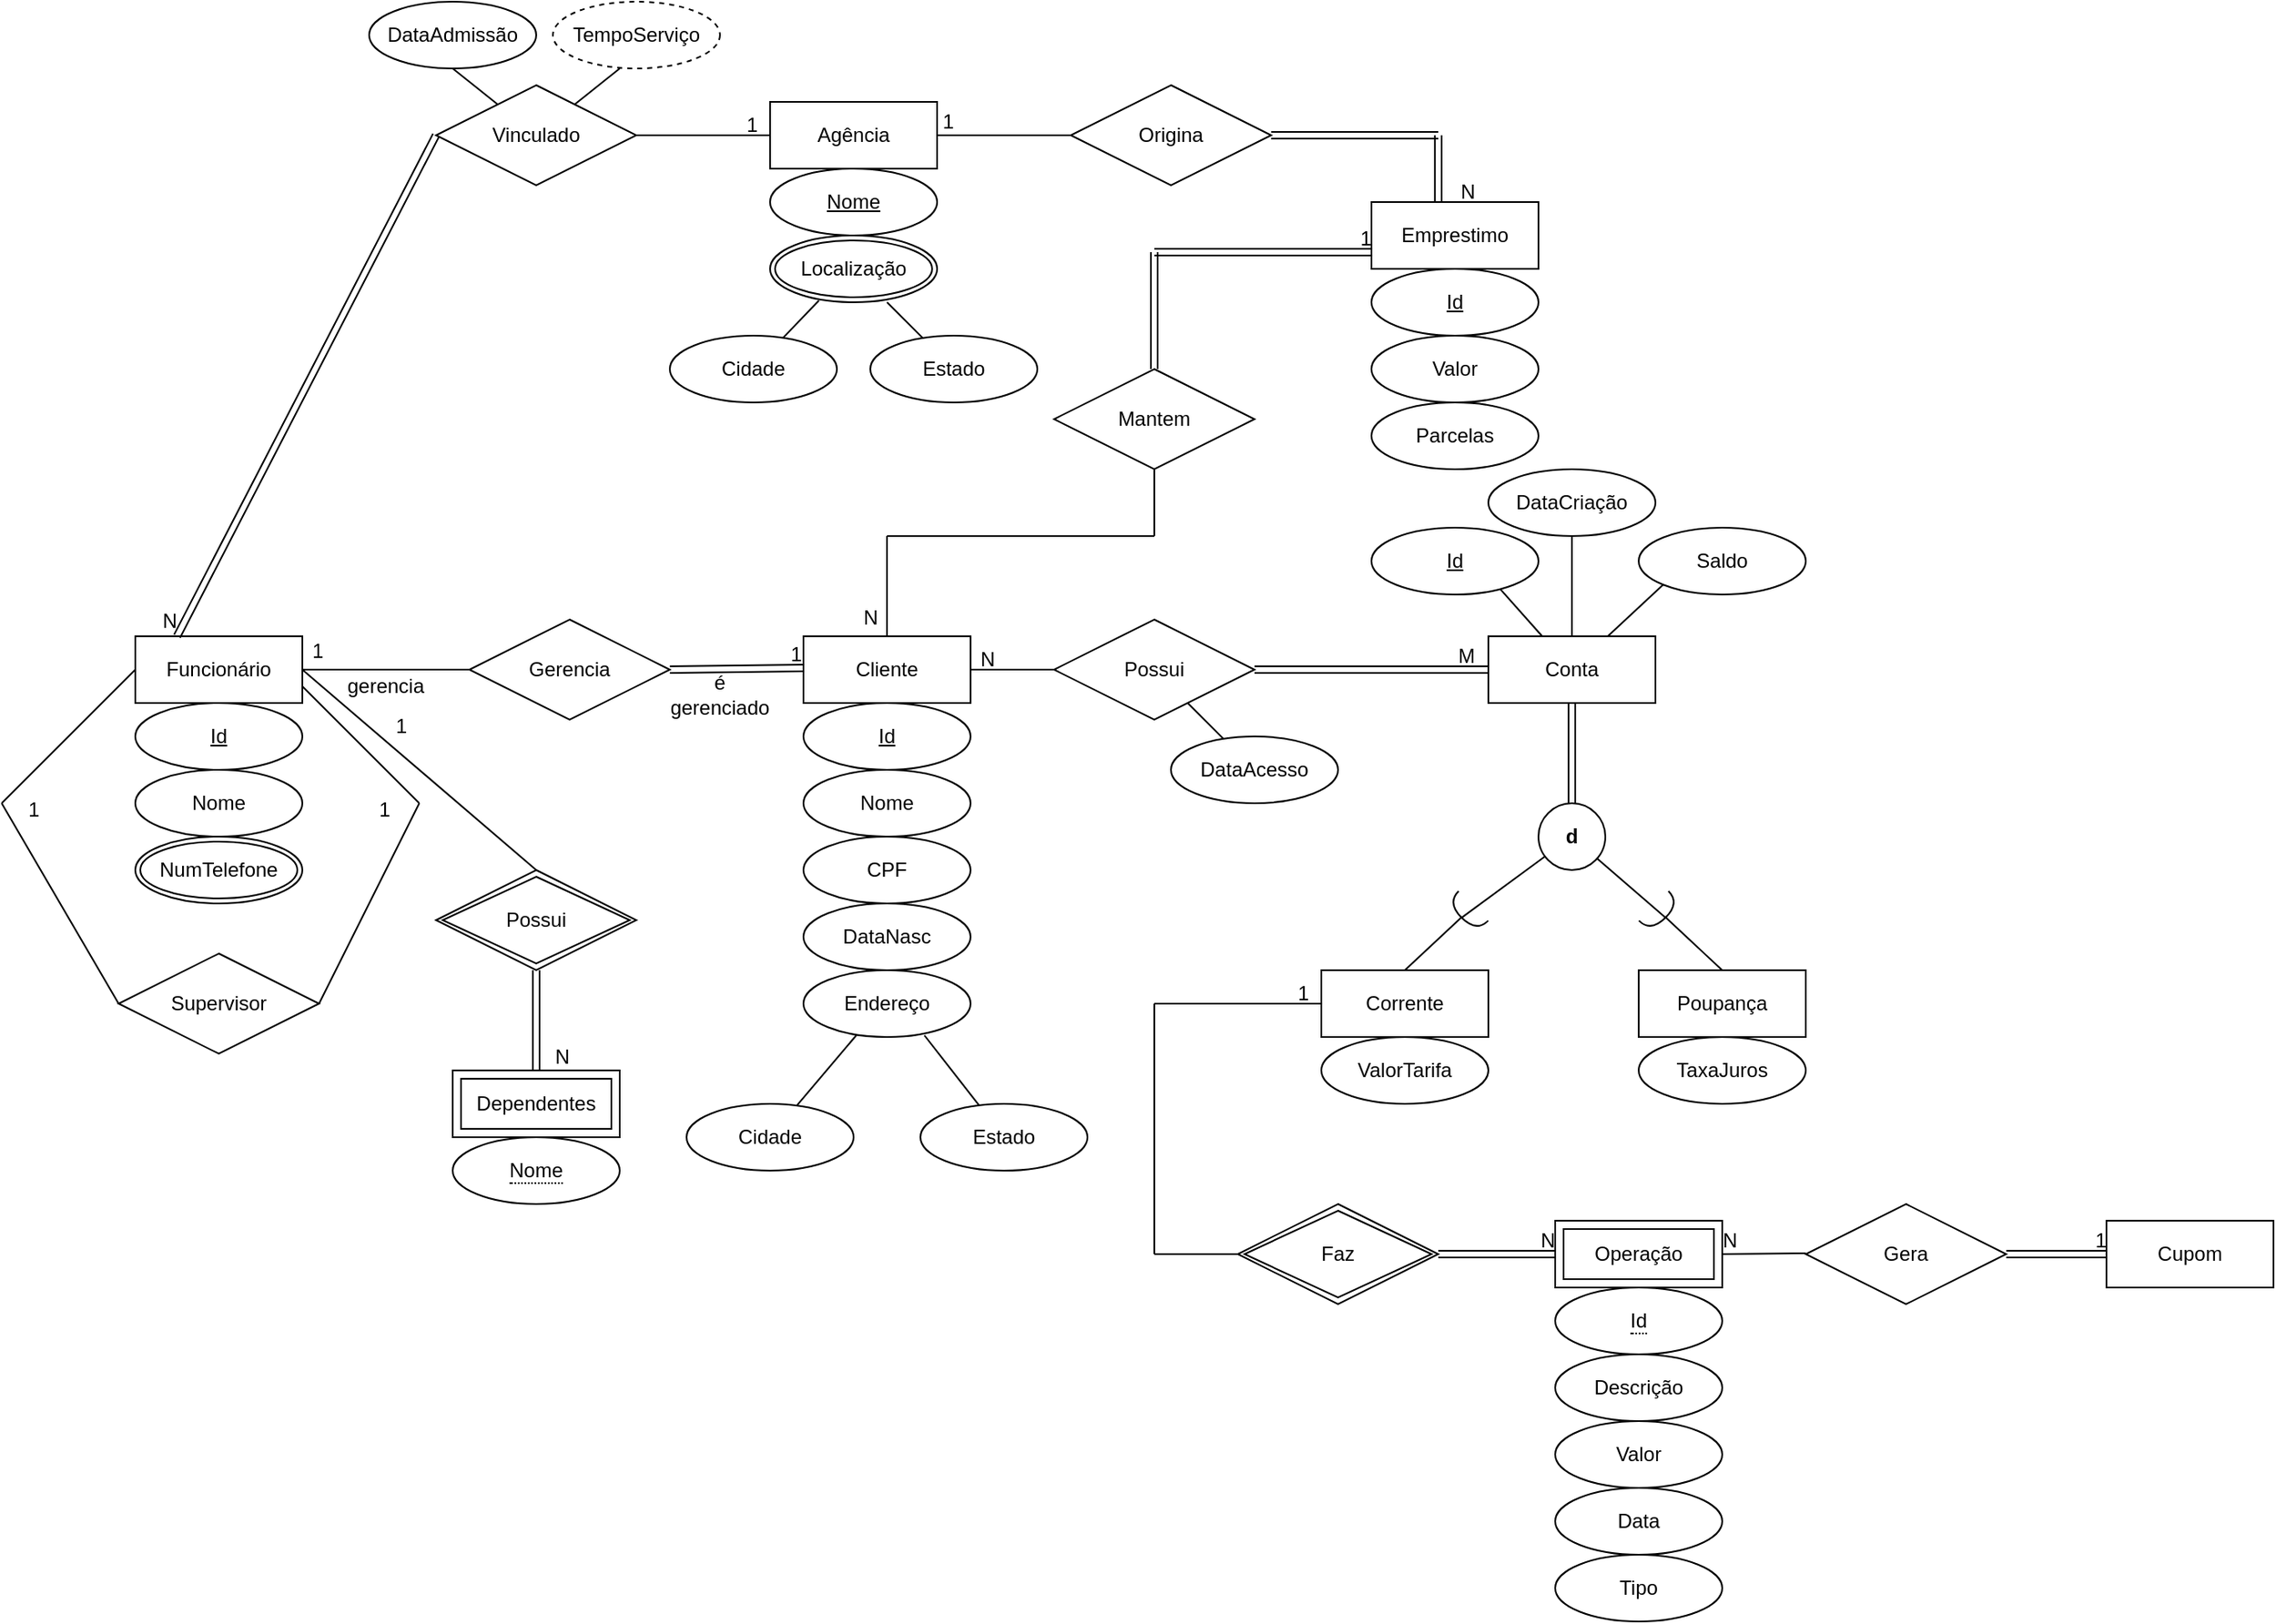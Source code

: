 <mxfile version="20.4.1" type="device"><diagram id="Qb7fJyeJ3MieY3tf6qH0" name="Página-1"><mxGraphModel dx="1038" dy="547" grid="1" gridSize="10" guides="1" tooltips="1" connect="1" arrows="1" fold="1" page="1" pageScale="1" pageWidth="3300" pageHeight="4681" math="0" shadow="0"><root><mxCell id="0"/><mxCell id="1" parent="0"/><mxCell id="pgU06H7lujox0AWDwbVm-58" style="edgeStyle=none;rounded=0;orthogonalLoop=1;jettySize=auto;html=1;entryX=0;entryY=0.5;entryDx=0;entryDy=0;endArrow=none;endFill=0;" edge="1" parent="1" source="t4UIpgPA2UrNuchmB4Mr-1" target="pgU06H7lujox0AWDwbVm-57"><mxGeometry relative="1" as="geometry"/></mxCell><mxCell id="t4UIpgPA2UrNuchmB4Mr-1" value="Agência" style="whiteSpace=wrap;html=1;align=center;" parent="1" vertex="1"><mxGeometry x="770" y="100" width="100" height="40" as="geometry"/></mxCell><mxCell id="t4UIpgPA2UrNuchmB4Mr-2" value="Nome" style="ellipse;whiteSpace=wrap;html=1;align=center;fontStyle=4;" parent="1" vertex="1"><mxGeometry x="770" y="140" width="100" height="40" as="geometry"/></mxCell><mxCell id="t4UIpgPA2UrNuchmB4Mr-5" style="edgeStyle=none;rounded=0;orthogonalLoop=1;jettySize=auto;html=1;entryX=0.292;entryY=0.975;entryDx=0;entryDy=0;entryPerimeter=0;endArrow=none;endFill=0;" parent="1" source="t4UIpgPA2UrNuchmB4Mr-4" edge="1"><mxGeometry relative="1" as="geometry"><mxPoint x="799.2" y="219" as="targetPoint"/></mxGeometry></mxCell><mxCell id="t4UIpgPA2UrNuchmB4Mr-4" value="Cidade" style="ellipse;whiteSpace=wrap;html=1;align=center;" parent="1" vertex="1"><mxGeometry x="710" y="240" width="100" height="40" as="geometry"/></mxCell><mxCell id="t4UIpgPA2UrNuchmB4Mr-7" style="edgeStyle=none;rounded=0;orthogonalLoop=1;jettySize=auto;html=1;endArrow=none;endFill=0;" parent="1" source="t4UIpgPA2UrNuchmB4Mr-6" edge="1"><mxGeometry relative="1" as="geometry"><mxPoint x="840" y="220" as="targetPoint"/></mxGeometry></mxCell><mxCell id="t4UIpgPA2UrNuchmB4Mr-6" value="Estado" style="ellipse;whiteSpace=wrap;html=1;align=center;" parent="1" vertex="1"><mxGeometry x="830" y="240" width="100" height="40" as="geometry"/></mxCell><mxCell id="t4UIpgPA2UrNuchmB4Mr-38" style="edgeStyle=none;rounded=0;orthogonalLoop=1;jettySize=auto;html=1;entryX=0;entryY=0.5;entryDx=0;entryDy=0;endArrow=none;endFill=0;" parent="1" source="t4UIpgPA2UrNuchmB4Mr-8" edge="1"><mxGeometry relative="1" as="geometry"><mxPoint x="960" y="440" as="targetPoint"/></mxGeometry></mxCell><mxCell id="pgU06H7lujox0AWDwbVm-14" style="edgeStyle=none;rounded=0;orthogonalLoop=1;jettySize=auto;html=1;endArrow=none;endFill=0;" edge="1" parent="1" source="t4UIpgPA2UrNuchmB4Mr-8"><mxGeometry relative="1" as="geometry"><mxPoint x="840" y="360" as="targetPoint"/></mxGeometry></mxCell><mxCell id="t4UIpgPA2UrNuchmB4Mr-8" value="Cliente" style="whiteSpace=wrap;html=1;align=center;" parent="1" vertex="1"><mxGeometry x="790" y="420" width="100" height="40" as="geometry"/></mxCell><mxCell id="t4UIpgPA2UrNuchmB4Mr-9" value="Id" style="ellipse;whiteSpace=wrap;html=1;align=center;fontStyle=4;" parent="1" vertex="1"><mxGeometry x="790" y="460" width="100" height="40" as="geometry"/></mxCell><mxCell id="t4UIpgPA2UrNuchmB4Mr-11" value="CPF" style="ellipse;whiteSpace=wrap;html=1;align=center;" parent="1" vertex="1"><mxGeometry x="790" y="540" width="100" height="40" as="geometry"/></mxCell><mxCell id="t4UIpgPA2UrNuchmB4Mr-12" value="DataNasc" style="ellipse;whiteSpace=wrap;html=1;align=center;" parent="1" vertex="1"><mxGeometry x="790" y="580" width="100" height="40" as="geometry"/></mxCell><mxCell id="t4UIpgPA2UrNuchmB4Mr-13" value="Endereço" style="ellipse;whiteSpace=wrap;html=1;align=center;" parent="1" vertex="1"><mxGeometry x="790" y="620" width="100" height="40" as="geometry"/></mxCell><mxCell id="t4UIpgPA2UrNuchmB4Mr-17" style="edgeStyle=none;rounded=0;orthogonalLoop=1;jettySize=auto;html=1;entryX=0.316;entryY=0.975;entryDx=0;entryDy=0;entryPerimeter=0;endArrow=none;endFill=0;" parent="1" source="t4UIpgPA2UrNuchmB4Mr-15" target="t4UIpgPA2UrNuchmB4Mr-13" edge="1"><mxGeometry relative="1" as="geometry"/></mxCell><mxCell id="t4UIpgPA2UrNuchmB4Mr-15" value="Cidade" style="ellipse;whiteSpace=wrap;html=1;align=center;" parent="1" vertex="1"><mxGeometry x="720" y="700" width="100" height="40" as="geometry"/></mxCell><mxCell id="t4UIpgPA2UrNuchmB4Mr-18" style="edgeStyle=none;rounded=0;orthogonalLoop=1;jettySize=auto;html=1;entryX=0.724;entryY=0.975;entryDx=0;entryDy=0;entryPerimeter=0;endArrow=none;endFill=0;" parent="1" source="t4UIpgPA2UrNuchmB4Mr-16" target="t4UIpgPA2UrNuchmB4Mr-13" edge="1"><mxGeometry relative="1" as="geometry"/></mxCell><mxCell id="t4UIpgPA2UrNuchmB4Mr-16" value="Estado" style="ellipse;whiteSpace=wrap;html=1;align=center;" parent="1" vertex="1"><mxGeometry x="860" y="700" width="100" height="40" as="geometry"/></mxCell><mxCell id="t4UIpgPA2UrNuchmB4Mr-48" style="edgeStyle=none;rounded=0;orthogonalLoop=1;jettySize=auto;html=1;entryX=0;entryY=0.5;entryDx=0;entryDy=0;endArrow=none;endFill=0;" parent="1" source="t4UIpgPA2UrNuchmB4Mr-19" target="t4UIpgPA2UrNuchmB4Mr-40" edge="1"><mxGeometry relative="1" as="geometry"/></mxCell><mxCell id="t4UIpgPA2UrNuchmB4Mr-51" style="edgeStyle=none;rounded=0;orthogonalLoop=1;jettySize=auto;html=1;endArrow=none;endFill=0;exitX=0;exitY=0.5;exitDx=0;exitDy=0;" parent="1" source="t4UIpgPA2UrNuchmB4Mr-19" edge="1"><mxGeometry relative="1" as="geometry"><mxPoint x="310" y="520" as="targetPoint"/><mxPoint x="400" y="460" as="sourcePoint"/></mxGeometry></mxCell><mxCell id="t4UIpgPA2UrNuchmB4Mr-53" style="edgeStyle=none;rounded=0;orthogonalLoop=1;jettySize=auto;html=1;endArrow=none;endFill=0;exitX=1;exitY=0.75;exitDx=0;exitDy=0;" parent="1" source="t4UIpgPA2UrNuchmB4Mr-19" edge="1"><mxGeometry relative="1" as="geometry"><mxPoint x="560" y="520" as="targetPoint"/><mxPoint x="490" y="440" as="sourcePoint"/></mxGeometry></mxCell><mxCell id="t4UIpgPA2UrNuchmB4Mr-19" value="Funcionário" style="whiteSpace=wrap;html=1;align=center;" parent="1" vertex="1"><mxGeometry x="390" y="420" width="100" height="40" as="geometry"/></mxCell><mxCell id="t4UIpgPA2UrNuchmB4Mr-21" value="Id" style="ellipse;whiteSpace=wrap;html=1;align=center;fontStyle=4;" parent="1" vertex="1"><mxGeometry x="390" y="460" width="100" height="40" as="geometry"/></mxCell><mxCell id="t4UIpgPA2UrNuchmB4Mr-24" value="Nome" style="ellipse;whiteSpace=wrap;html=1;align=center;strokeColor=default;" parent="1" vertex="1"><mxGeometry x="790" y="500" width="100" height="40" as="geometry"/></mxCell><mxCell id="t4UIpgPA2UrNuchmB4Mr-25" value="Nome" style="ellipse;whiteSpace=wrap;html=1;align=center;strokeColor=default;" parent="1" vertex="1"><mxGeometry x="390" y="500" width="100" height="40" as="geometry"/></mxCell><mxCell id="t4UIpgPA2UrNuchmB4Mr-52" style="edgeStyle=none;rounded=0;orthogonalLoop=1;jettySize=auto;html=1;endArrow=none;endFill=0;exitX=0;exitY=0.5;exitDx=0;exitDy=0;" parent="1" source="t4UIpgPA2UrNuchmB4Mr-28" edge="1"><mxGeometry relative="1" as="geometry"><mxPoint x="310" y="520" as="targetPoint"/></mxGeometry></mxCell><mxCell id="t4UIpgPA2UrNuchmB4Mr-54" style="edgeStyle=none;rounded=0;orthogonalLoop=1;jettySize=auto;html=1;endArrow=none;endFill=0;exitX=1;exitY=0.5;exitDx=0;exitDy=0;" parent="1" source="t4UIpgPA2UrNuchmB4Mr-28" edge="1"><mxGeometry relative="1" as="geometry"><mxPoint x="560" y="520" as="targetPoint"/></mxGeometry></mxCell><mxCell id="t4UIpgPA2UrNuchmB4Mr-28" value="Supervisor" style="shape=rhombus;perimeter=rhombusPerimeter;whiteSpace=wrap;html=1;align=center;strokeColor=default;" parent="1" vertex="1"><mxGeometry x="380" y="610" width="120" height="60" as="geometry"/></mxCell><mxCell id="pgU06H7lujox0AWDwbVm-50" style="edgeStyle=none;rounded=0;orthogonalLoop=1;jettySize=auto;html=1;endArrow=none;endFill=0;" edge="1" parent="1" source="t4UIpgPA2UrNuchmB4Mr-29"><mxGeometry relative="1" as="geometry"><mxPoint x="1000" y="640" as="targetPoint"/></mxGeometry></mxCell><mxCell id="t4UIpgPA2UrNuchmB4Mr-29" value="Corrente" style="whiteSpace=wrap;html=1;align=center;strokeColor=default;" parent="1" vertex="1"><mxGeometry x="1100" y="620" width="100" height="40" as="geometry"/></mxCell><mxCell id="t4UIpgPA2UrNuchmB4Mr-34" value="Descrição" style="ellipse;whiteSpace=wrap;html=1;align=center;strokeColor=default;" parent="1" vertex="1"><mxGeometry x="1240" y="850" width="100" height="40" as="geometry"/></mxCell><mxCell id="t4UIpgPA2UrNuchmB4Mr-35" value="Valor" style="ellipse;whiteSpace=wrap;html=1;align=center;strokeColor=default;" parent="1" vertex="1"><mxGeometry x="1240" y="890" width="100" height="40" as="geometry"/></mxCell><mxCell id="t4UIpgPA2UrNuchmB4Mr-36" value="Data" style="ellipse;whiteSpace=wrap;html=1;align=center;strokeColor=default;" parent="1" vertex="1"><mxGeometry x="1240" y="930" width="100" height="40" as="geometry"/></mxCell><mxCell id="pgU06H7lujox0AWDwbVm-35" style="edgeStyle=none;rounded=0;orthogonalLoop=1;jettySize=auto;html=1;endArrow=none;endFill=0;" edge="1" parent="1" source="t4UIpgPA2UrNuchmB4Mr-37" target="pgU06H7lujox0AWDwbVm-29"><mxGeometry relative="1" as="geometry"/></mxCell><mxCell id="t4UIpgPA2UrNuchmB4Mr-37" value="Possui" style="shape=rhombus;perimeter=rhombusPerimeter;whiteSpace=wrap;html=1;align=center;strokeColor=default;" parent="1" vertex="1"><mxGeometry x="940" y="410" width="120" height="60" as="geometry"/></mxCell><mxCell id="t4UIpgPA2UrNuchmB4Mr-40" value="Gerencia" style="shape=rhombus;perimeter=rhombusPerimeter;whiteSpace=wrap;html=1;align=center;strokeColor=default;" parent="1" vertex="1"><mxGeometry x="590" y="410" width="120" height="60" as="geometry"/></mxCell><mxCell id="t4UIpgPA2UrNuchmB4Mr-55" value="NumTelefone" style="ellipse;shape=doubleEllipse;margin=3;whiteSpace=wrap;html=1;align=center;strokeColor=default;" parent="1" vertex="1"><mxGeometry x="390" y="540" width="100" height="40" as="geometry"/></mxCell><mxCell id="t4UIpgPA2UrNuchmB4Mr-56" value="DataAdmissão" style="ellipse;whiteSpace=wrap;html=1;align=center;strokeColor=default;" parent="1" vertex="1"><mxGeometry x="530" y="40" width="100" height="40" as="geometry"/></mxCell><mxCell id="t4UIpgPA2UrNuchmB4Mr-60" style="edgeStyle=none;rounded=0;orthogonalLoop=1;jettySize=auto;html=1;entryX=0;entryY=0.5;entryDx=0;entryDy=0;endArrow=none;endFill=0;" parent="1" source="t4UIpgPA2UrNuchmB4Mr-58" target="t4UIpgPA2UrNuchmB4Mr-1" edge="1"><mxGeometry relative="1" as="geometry"/></mxCell><mxCell id="t4UIpgPA2UrNuchmB4Mr-84" style="edgeStyle=none;rounded=0;orthogonalLoop=1;jettySize=auto;html=1;entryX=0.5;entryY=1;entryDx=0;entryDy=0;endArrow=none;endFill=0;" parent="1" source="t4UIpgPA2UrNuchmB4Mr-58" target="t4UIpgPA2UrNuchmB4Mr-56" edge="1"><mxGeometry relative="1" as="geometry"/></mxCell><mxCell id="t4UIpgPA2UrNuchmB4Mr-85" style="edgeStyle=none;rounded=0;orthogonalLoop=1;jettySize=auto;html=1;endArrow=none;endFill=0;" parent="1" source="t4UIpgPA2UrNuchmB4Mr-58" edge="1"><mxGeometry relative="1" as="geometry"><mxPoint x="680" y="80" as="targetPoint"/></mxGeometry></mxCell><mxCell id="t4UIpgPA2UrNuchmB4Mr-58" value="Vinculado" style="shape=rhombus;perimeter=rhombusPerimeter;whiteSpace=wrap;html=1;align=center;strokeColor=default;" parent="1" vertex="1"><mxGeometry x="570" y="90" width="120" height="60" as="geometry"/></mxCell><mxCell id="t4UIpgPA2UrNuchmB4Mr-59" style="edgeStyle=none;rounded=0;orthogonalLoop=1;jettySize=auto;html=1;entryX=1;entryY=0.5;entryDx=0;entryDy=0;endArrow=none;endFill=0;" parent="1" source="t4UIpgPA2UrNuchmB4Mr-58" target="t4UIpgPA2UrNuchmB4Mr-58" edge="1"><mxGeometry relative="1" as="geometry"/></mxCell><mxCell id="t4UIpgPA2UrNuchmB4Mr-64" value="TaxaJuros" style="ellipse;whiteSpace=wrap;html=1;align=center;strokeColor=default;" parent="1" vertex="1"><mxGeometry x="1290" y="660" width="100" height="40" as="geometry"/></mxCell><mxCell id="t4UIpgPA2UrNuchmB4Mr-65" value="Tipo" style="ellipse;whiteSpace=wrap;html=1;align=center;strokeColor=default;" parent="1" vertex="1"><mxGeometry x="1240" y="970" width="100" height="40" as="geometry"/></mxCell><mxCell id="t4UIpgPA2UrNuchmB4Mr-69" value="Dependentes" style="shape=ext;margin=3;double=1;whiteSpace=wrap;html=1;align=center;strokeColor=default;" parent="1" vertex="1"><mxGeometry x="580" y="680" width="100" height="40" as="geometry"/></mxCell><mxCell id="t4UIpgPA2UrNuchmB4Mr-71" value="&lt;span style=&quot;border-bottom: 1px dotted&quot;&gt;Nome&lt;/span&gt;" style="ellipse;whiteSpace=wrap;html=1;align=center;strokeColor=default;" parent="1" vertex="1"><mxGeometry x="580" y="720" width="100" height="40" as="geometry"/></mxCell><mxCell id="pgU06H7lujox0AWDwbVm-1" style="rounded=0;orthogonalLoop=1;jettySize=auto;html=1;endArrow=none;endFill=0;exitX=0.5;exitY=0;exitDx=0;exitDy=0;" edge="1" parent="1" source="t4UIpgPA2UrNuchmB4Mr-72"><mxGeometry relative="1" as="geometry"><mxPoint x="490" y="440" as="targetPoint"/></mxGeometry></mxCell><mxCell id="t4UIpgPA2UrNuchmB4Mr-72" value="Possui" style="shape=rhombus;double=1;perimeter=rhombusPerimeter;whiteSpace=wrap;html=1;align=center;strokeColor=default;" parent="1" vertex="1"><mxGeometry x="570" y="560" width="120" height="60" as="geometry"/></mxCell><mxCell id="t4UIpgPA2UrNuchmB4Mr-74" value="" style="shape=link;html=1;rounded=0;endArrow=none;endFill=0;entryX=0.5;entryY=1;entryDx=0;entryDy=0;" parent="1" edge="1" target="t4UIpgPA2UrNuchmB4Mr-72"><mxGeometry relative="1" as="geometry"><mxPoint x="630" y="680" as="sourcePoint"/><mxPoint x="190" y="440" as="targetPoint"/></mxGeometry></mxCell><mxCell id="t4UIpgPA2UrNuchmB4Mr-75" value="N" style="resizable=0;html=1;align=right;verticalAlign=bottom;strokeColor=default;" parent="t4UIpgPA2UrNuchmB4Mr-74" connectable="0" vertex="1"><mxGeometry x="1" relative="1" as="geometry"><mxPoint x="20" y="60" as="offset"/></mxGeometry></mxCell><mxCell id="t4UIpgPA2UrNuchmB4Mr-80" value="1" style="text;strokeColor=none;fillColor=none;spacingLeft=4;spacingRight=4;overflow=hidden;rotatable=0;points=[[0,0.5],[1,0.5]];portConstraint=eastwest;fontSize=12;" parent="1" vertex="1"><mxGeometry x="320" y="510" width="20" height="20" as="geometry"/></mxCell><mxCell id="t4UIpgPA2UrNuchmB4Mr-81" value="1" style="text;strokeColor=none;fillColor=none;spacingLeft=4;spacingRight=4;overflow=hidden;rotatable=0;points=[[0,0.5],[1,0.5]];portConstraint=eastwest;fontSize=12;" parent="1" vertex="1"><mxGeometry x="530" y="510" width="20" height="20" as="geometry"/></mxCell><mxCell id="t4UIpgPA2UrNuchmB4Mr-82" value="1" style="text;strokeColor=none;fillColor=none;spacingLeft=4;spacingRight=4;overflow=hidden;rotatable=0;points=[[0,0.5],[1,0.5]];portConstraint=eastwest;fontSize=12;" parent="1" vertex="1"><mxGeometry x="750" y="100" width="20" height="20" as="geometry"/></mxCell><mxCell id="t4UIpgPA2UrNuchmB4Mr-86" value="N" style="text;strokeColor=none;fillColor=none;spacingLeft=4;spacingRight=4;overflow=hidden;rotatable=0;points=[[0,0.5],[1,0.5]];portConstraint=eastwest;fontSize=12;" parent="1" vertex="1"><mxGeometry x="890" y="420" width="20" height="20" as="geometry"/></mxCell><mxCell id="t4UIpgPA2UrNuchmB4Mr-89" value="" style="shape=link;html=1;rounded=0;endArrow=none;endFill=0;exitX=1;exitY=0.5;exitDx=0;exitDy=0;" parent="1" edge="1"><mxGeometry relative="1" as="geometry"><mxPoint x="710" y="440" as="sourcePoint"/><mxPoint x="790" y="439" as="targetPoint"/></mxGeometry></mxCell><mxCell id="t4UIpgPA2UrNuchmB4Mr-90" value="1" style="resizable=0;html=1;align=right;verticalAlign=bottom;strokeColor=default;" parent="t4UIpgPA2UrNuchmB4Mr-89" connectable="0" vertex="1"><mxGeometry x="1" relative="1" as="geometry"/></mxCell><mxCell id="t4UIpgPA2UrNuchmB4Mr-91" value="1" style="text;strokeColor=none;fillColor=none;spacingLeft=4;spacingRight=4;overflow=hidden;rotatable=0;points=[[0,0.5],[1,0.5]];portConstraint=eastwest;fontSize=12;" parent="1" vertex="1"><mxGeometry x="490" y="415" width="20" height="20" as="geometry"/></mxCell><mxCell id="t4UIpgPA2UrNuchmB4Mr-94" value="é gerenciado" style="text;html=1;strokeColor=none;fillColor=none;align=center;verticalAlign=middle;whiteSpace=wrap;rounded=0;" parent="1" vertex="1"><mxGeometry x="710" y="440" width="60" height="30" as="geometry"/></mxCell><mxCell id="t4UIpgPA2UrNuchmB4Mr-95" value="gerencia" style="text;html=1;strokeColor=none;fillColor=none;align=center;verticalAlign=middle;whiteSpace=wrap;rounded=0;" parent="1" vertex="1"><mxGeometry x="510" y="440" width="60" height="20" as="geometry"/></mxCell><mxCell id="t4UIpgPA2UrNuchmB4Mr-96" value="" style="shape=link;html=1;rounded=0;endArrow=none;endFill=0;exitX=0;exitY=0.5;exitDx=0;exitDy=0;entryX=0.25;entryY=0;entryDx=0;entryDy=0;" parent="1" source="t4UIpgPA2UrNuchmB4Mr-58" target="t4UIpgPA2UrNuchmB4Mr-19" edge="1"><mxGeometry relative="1" as="geometry"><mxPoint x="470" y="310" as="sourcePoint"/><mxPoint x="400" y="420" as="targetPoint"/></mxGeometry></mxCell><mxCell id="t4UIpgPA2UrNuchmB4Mr-97" value="N" style="resizable=0;html=1;align=right;verticalAlign=bottom;strokeColor=default;" parent="t4UIpgPA2UrNuchmB4Mr-96" connectable="0" vertex="1"><mxGeometry x="1" relative="1" as="geometry"/></mxCell><mxCell id="t4UIpgPA2UrNuchmB4Mr-98" value="TempoServiço" style="ellipse;whiteSpace=wrap;html=1;align=center;dashed=1;strokeColor=default;" parent="1" vertex="1"><mxGeometry x="640" y="40" width="100" height="40" as="geometry"/></mxCell><mxCell id="t4UIpgPA2UrNuchmB4Mr-99" value="Localização" style="ellipse;shape=doubleEllipse;margin=3;whiteSpace=wrap;html=1;align=center;strokeColor=default;" parent="1" vertex="1"><mxGeometry x="770" y="180" width="100" height="40" as="geometry"/></mxCell><mxCell id="pgU06H7lujox0AWDwbVm-31" style="edgeStyle=none;rounded=0;orthogonalLoop=1;jettySize=auto;html=1;entryX=0.736;entryY=0.82;entryDx=0;entryDy=0;entryPerimeter=0;endArrow=none;endFill=0;" edge="1" parent="1" source="pgU06H7lujox0AWDwbVm-3" target="pgU06H7lujox0AWDwbVm-26"><mxGeometry relative="1" as="geometry"/></mxCell><mxCell id="pgU06H7lujox0AWDwbVm-32" style="edgeStyle=none;rounded=0;orthogonalLoop=1;jettySize=auto;html=1;endArrow=none;endFill=0;" edge="1" parent="1" source="pgU06H7lujox0AWDwbVm-3" target="pgU06H7lujox0AWDwbVm-27"><mxGeometry relative="1" as="geometry"/></mxCell><mxCell id="pgU06H7lujox0AWDwbVm-33" style="edgeStyle=none;rounded=0;orthogonalLoop=1;jettySize=auto;html=1;entryX=0;entryY=1;entryDx=0;entryDy=0;endArrow=none;endFill=0;" edge="1" parent="1" source="pgU06H7lujox0AWDwbVm-3" target="pgU06H7lujox0AWDwbVm-28"><mxGeometry relative="1" as="geometry"/></mxCell><mxCell id="pgU06H7lujox0AWDwbVm-3" value="Conta" style="whiteSpace=wrap;html=1;align=center;" vertex="1" parent="1"><mxGeometry x="1200" y="420" width="100" height="40" as="geometry"/></mxCell><mxCell id="pgU06H7lujox0AWDwbVm-4" value="" style="shape=link;html=1;rounded=0;endArrow=none;endFill=0;entryX=0;entryY=0.5;entryDx=0;entryDy=0;exitX=1;exitY=0.5;exitDx=0;exitDy=0;" edge="1" parent="1" source="t4UIpgPA2UrNuchmB4Mr-37" target="pgU06H7lujox0AWDwbVm-3"><mxGeometry relative="1" as="geometry"><mxPoint x="980" y="560" as="sourcePoint"/><mxPoint x="1140" y="560" as="targetPoint"/><Array as="points"/></mxGeometry></mxCell><mxCell id="pgU06H7lujox0AWDwbVm-5" value="M" style="resizable=0;html=1;align=left;verticalAlign=bottom;" connectable="0" vertex="1" parent="pgU06H7lujox0AWDwbVm-4"><mxGeometry x="-1" relative="1" as="geometry"><mxPoint x="120" as="offset"/></mxGeometry></mxCell><mxCell id="pgU06H7lujox0AWDwbVm-7" value="Emprestimo" style="whiteSpace=wrap;html=1;align=center;" vertex="1" parent="1"><mxGeometry x="1130" y="160" width="100" height="40" as="geometry"/></mxCell><mxCell id="pgU06H7lujox0AWDwbVm-8" value="Id" style="ellipse;whiteSpace=wrap;html=1;align=center;fontStyle=4;" vertex="1" parent="1"><mxGeometry x="1130" y="200" width="100" height="40" as="geometry"/></mxCell><mxCell id="pgU06H7lujox0AWDwbVm-9" value="Valor" style="ellipse;whiteSpace=wrap;html=1;align=center;" vertex="1" parent="1"><mxGeometry x="1130" y="240" width="100" height="40" as="geometry"/></mxCell><mxCell id="pgU06H7lujox0AWDwbVm-10" value="Parcelas" style="ellipse;whiteSpace=wrap;html=1;align=center;" vertex="1" parent="1"><mxGeometry x="1130" y="280" width="100" height="40" as="geometry"/></mxCell><mxCell id="pgU06H7lujox0AWDwbVm-15" style="edgeStyle=none;rounded=0;orthogonalLoop=1;jettySize=auto;html=1;endArrow=none;endFill=0;" edge="1" parent="1" source="pgU06H7lujox0AWDwbVm-11"><mxGeometry relative="1" as="geometry"><mxPoint x="1000" y="360" as="targetPoint"/></mxGeometry></mxCell><mxCell id="pgU06H7lujox0AWDwbVm-11" value="Mantem" style="shape=rhombus;perimeter=rhombusPerimeter;whiteSpace=wrap;html=1;align=center;" vertex="1" parent="1"><mxGeometry x="940" y="260" width="120" height="60" as="geometry"/></mxCell><mxCell id="pgU06H7lujox0AWDwbVm-16" value="" style="endArrow=none;html=1;rounded=0;" edge="1" parent="1"><mxGeometry width="50" height="50" relative="1" as="geometry"><mxPoint x="840" y="360" as="sourcePoint"/><mxPoint x="1000" y="360" as="targetPoint"/></mxGeometry></mxCell><mxCell id="pgU06H7lujox0AWDwbVm-17" value="" style="shape=link;html=1;rounded=0;endArrow=none;endFill=0;" edge="1" parent="1"><mxGeometry relative="1" as="geometry"><mxPoint x="1000" y="190" as="sourcePoint"/><mxPoint x="1130" y="190" as="targetPoint"/></mxGeometry></mxCell><mxCell id="pgU06H7lujox0AWDwbVm-18" value="1" style="resizable=0;html=1;align=right;verticalAlign=bottom;" connectable="0" vertex="1" parent="pgU06H7lujox0AWDwbVm-17"><mxGeometry x="1" relative="1" as="geometry"/></mxCell><mxCell id="pgU06H7lujox0AWDwbVm-19" value="" style="shape=link;html=1;rounded=0;endArrow=none;endFill=0;exitX=0.5;exitY=0;exitDx=0;exitDy=0;" edge="1" parent="1" source="pgU06H7lujox0AWDwbVm-11"><mxGeometry relative="1" as="geometry"><mxPoint x="890" y="220" as="sourcePoint"/><mxPoint x="1000" y="190" as="targetPoint"/></mxGeometry></mxCell><mxCell id="pgU06H7lujox0AWDwbVm-21" value="N" style="text;strokeColor=none;fillColor=none;spacingLeft=4;spacingRight=4;overflow=hidden;rotatable=0;points=[[0,0.5],[1,0.5]];portConstraint=eastwest;fontSize=12;" vertex="1" parent="1"><mxGeometry x="820" y="395" width="20" height="20" as="geometry"/></mxCell><mxCell id="pgU06H7lujox0AWDwbVm-24" value="Poupança" style="whiteSpace=wrap;html=1;align=center;" vertex="1" parent="1"><mxGeometry x="1290" y="620" width="100" height="40" as="geometry"/></mxCell><mxCell id="pgU06H7lujox0AWDwbVm-26" value="Id" style="ellipse;whiteSpace=wrap;html=1;align=center;fontStyle=4;" vertex="1" parent="1"><mxGeometry x="1130" y="355" width="100" height="40" as="geometry"/></mxCell><mxCell id="pgU06H7lujox0AWDwbVm-27" value="DataCriação" style="ellipse;whiteSpace=wrap;html=1;align=center;" vertex="1" parent="1"><mxGeometry x="1200" y="320" width="100" height="40" as="geometry"/></mxCell><mxCell id="pgU06H7lujox0AWDwbVm-28" value="Saldo" style="ellipse;whiteSpace=wrap;html=1;align=center;" vertex="1" parent="1"><mxGeometry x="1290" y="355" width="100" height="40" as="geometry"/></mxCell><mxCell id="pgU06H7lujox0AWDwbVm-29" value="DataAcesso" style="ellipse;whiteSpace=wrap;html=1;align=center;" vertex="1" parent="1"><mxGeometry x="1010" y="480" width="100" height="40" as="geometry"/></mxCell><mxCell id="pgU06H7lujox0AWDwbVm-36" value="ValorTarifa" style="ellipse;whiteSpace=wrap;html=1;align=center;" vertex="1" parent="1"><mxGeometry x="1100" y="660" width="100" height="40" as="geometry"/></mxCell><mxCell id="pgU06H7lujox0AWDwbVm-41" style="edgeStyle=none;rounded=0;orthogonalLoop=1;jettySize=auto;html=1;entryX=0.5;entryY=0;entryDx=0;entryDy=0;endArrow=none;endFill=0;startArrow=none;" edge="1" parent="1" source="pgU06H7lujox0AWDwbVm-43" target="t4UIpgPA2UrNuchmB4Mr-29"><mxGeometry relative="1" as="geometry"/></mxCell><mxCell id="pgU06H7lujox0AWDwbVm-42" style="edgeStyle=none;rounded=0;orthogonalLoop=1;jettySize=auto;html=1;entryX=0.5;entryY=0;entryDx=0;entryDy=0;endArrow=none;endFill=0;startArrow=none;" edge="1" parent="1" source="pgU06H7lujox0AWDwbVm-46" target="pgU06H7lujox0AWDwbVm-24"><mxGeometry relative="1" as="geometry"/></mxCell><mxCell id="pgU06H7lujox0AWDwbVm-37" value="&lt;b&gt;d&lt;/b&gt;" style="ellipse;whiteSpace=wrap;html=1;aspect=fixed;" vertex="1" parent="1"><mxGeometry x="1230" y="520" width="40" height="40" as="geometry"/></mxCell><mxCell id="pgU06H7lujox0AWDwbVm-38" value="" style="shape=link;html=1;rounded=0;endArrow=none;endFill=0;entryX=0.5;entryY=0;entryDx=0;entryDy=0;" edge="1" parent="1" target="pgU06H7lujox0AWDwbVm-37"><mxGeometry relative="1" as="geometry"><mxPoint x="1250" y="460" as="sourcePoint"/><mxPoint x="1360" y="560" as="targetPoint"/></mxGeometry></mxCell><mxCell id="pgU06H7lujox0AWDwbVm-43" value="" style="shape=requiredInterface;html=1;verticalLabelPosition=bottom;sketch=0;direction=north;rotation=-135;" vertex="1" parent="1"><mxGeometry x="1175" y="580" width="25" height="10" as="geometry"/></mxCell><mxCell id="pgU06H7lujox0AWDwbVm-45" value="" style="edgeStyle=none;rounded=0;orthogonalLoop=1;jettySize=auto;html=1;entryX=1;entryY=0.5;entryDx=0;entryDy=0;endArrow=none;endFill=0;entryPerimeter=0;" edge="1" parent="1" source="pgU06H7lujox0AWDwbVm-37" target="pgU06H7lujox0AWDwbVm-43"><mxGeometry relative="1" as="geometry"><mxPoint x="1234.383" y="552.494" as="sourcePoint"/><mxPoint x="1150" y="620" as="targetPoint"/></mxGeometry></mxCell><mxCell id="pgU06H7lujox0AWDwbVm-46" value="" style="shape=requiredInterface;html=1;verticalLabelPosition=bottom;sketch=0;direction=north;rotation=-225;" vertex="1" parent="1"><mxGeometry x="1290.004" y="580.004" width="25" height="10" as="geometry"/></mxCell><mxCell id="pgU06H7lujox0AWDwbVm-47" value="" style="edgeStyle=none;rounded=0;orthogonalLoop=1;jettySize=auto;html=1;entryX=1;entryY=0.5;entryDx=0;entryDy=0;endArrow=none;endFill=0;entryPerimeter=0;" edge="1" parent="1" source="pgU06H7lujox0AWDwbVm-37" target="pgU06H7lujox0AWDwbVm-46"><mxGeometry relative="1" as="geometry"><mxPoint x="1264.948" y="553.287" as="sourcePoint"/><mxPoint x="1340" y="620" as="targetPoint"/></mxGeometry></mxCell><mxCell id="pgU06H7lujox0AWDwbVm-48" value="Operação" style="shape=ext;margin=3;double=1;whiteSpace=wrap;html=1;align=center;" vertex="1" parent="1"><mxGeometry x="1240" y="770" width="100" height="40" as="geometry"/></mxCell><mxCell id="pgU06H7lujox0AWDwbVm-51" style="edgeStyle=none;rounded=0;orthogonalLoop=1;jettySize=auto;html=1;endArrow=none;endFill=0;" edge="1" parent="1" source="pgU06H7lujox0AWDwbVm-49"><mxGeometry relative="1" as="geometry"><mxPoint x="1000" y="790" as="targetPoint"/></mxGeometry></mxCell><mxCell id="pgU06H7lujox0AWDwbVm-49" value="Faz" style="shape=rhombus;double=1;perimeter=rhombusPerimeter;whiteSpace=wrap;html=1;align=center;" vertex="1" parent="1"><mxGeometry x="1050" y="760" width="120" height="60" as="geometry"/></mxCell><mxCell id="pgU06H7lujox0AWDwbVm-52" value="" style="endArrow=none;html=1;rounded=0;" edge="1" parent="1"><mxGeometry width="50" height="50" relative="1" as="geometry"><mxPoint x="1000" y="790" as="sourcePoint"/><mxPoint x="1000" y="640" as="targetPoint"/></mxGeometry></mxCell><mxCell id="pgU06H7lujox0AWDwbVm-53" value="" style="shape=link;html=1;rounded=0;endArrow=none;endFill=0;exitX=1;exitY=0.5;exitDx=0;exitDy=0;" edge="1" parent="1" source="pgU06H7lujox0AWDwbVm-49"><mxGeometry relative="1" as="geometry"><mxPoint x="1350" y="840" as="sourcePoint"/><mxPoint x="1240" y="790" as="targetPoint"/></mxGeometry></mxCell><mxCell id="pgU06H7lujox0AWDwbVm-54" value="N" style="resizable=0;html=1;align=right;verticalAlign=bottom;" connectable="0" vertex="1" parent="pgU06H7lujox0AWDwbVm-53"><mxGeometry x="1" relative="1" as="geometry"/></mxCell><mxCell id="pgU06H7lujox0AWDwbVm-55" value="1" style="text;strokeColor=none;fillColor=none;spacingLeft=4;spacingRight=4;overflow=hidden;rotatable=0;points=[[0,0.5],[1,0.5]];portConstraint=eastwest;fontSize=12;" vertex="1" parent="1"><mxGeometry x="1080" y="620" width="20" height="20" as="geometry"/></mxCell><mxCell id="pgU06H7lujox0AWDwbVm-56" value="&lt;span style=&quot;border-bottom: 1px dotted&quot;&gt;Id&lt;/span&gt;" style="ellipse;whiteSpace=wrap;html=1;align=center;" vertex="1" parent="1"><mxGeometry x="1240" y="810" width="100" height="40" as="geometry"/></mxCell><mxCell id="pgU06H7lujox0AWDwbVm-57" value="Origina" style="shape=rhombus;perimeter=rhombusPerimeter;whiteSpace=wrap;html=1;align=center;" vertex="1" parent="1"><mxGeometry x="950" y="90" width="120" height="60" as="geometry"/></mxCell><mxCell id="pgU06H7lujox0AWDwbVm-59" value="" style="shape=link;html=1;rounded=0;endArrow=none;endFill=0;" edge="1" parent="1"><mxGeometry relative="1" as="geometry"><mxPoint x="1170" y="120" as="sourcePoint"/><mxPoint x="1170" y="160" as="targetPoint"/></mxGeometry></mxCell><mxCell id="pgU06H7lujox0AWDwbVm-61" value="" style="shape=link;html=1;rounded=0;endArrow=none;endFill=0;exitX=1;exitY=0.5;exitDx=0;exitDy=0;" edge="1" parent="1" source="pgU06H7lujox0AWDwbVm-57"><mxGeometry relative="1" as="geometry"><mxPoint x="1050" y="300" as="sourcePoint"/><mxPoint x="1170" y="120" as="targetPoint"/></mxGeometry></mxCell><mxCell id="pgU06H7lujox0AWDwbVm-62" value="1" style="resizable=0;html=1;align=right;verticalAlign=bottom;" connectable="0" vertex="1" parent="pgU06H7lujox0AWDwbVm-61"><mxGeometry x="1" relative="1" as="geometry"><mxPoint x="-290" as="offset"/></mxGeometry></mxCell><mxCell id="pgU06H7lujox0AWDwbVm-63" value="Gera" style="shape=rhombus;perimeter=rhombusPerimeter;whiteSpace=wrap;html=1;align=center;" vertex="1" parent="1"><mxGeometry x="1390" y="760" width="120" height="60" as="geometry"/></mxCell><mxCell id="pgU06H7lujox0AWDwbVm-66" value="" style="shape=link;html=1;rounded=0;endArrow=none;endFill=0;startArrow=none;" edge="1" parent="1" source="pgU06H7lujox0AWDwbVm-65"><mxGeometry relative="1" as="geometry"><mxPoint x="1510" y="790" as="sourcePoint"/><mxPoint x="1570" y="789.5" as="targetPoint"/></mxGeometry></mxCell><mxCell id="pgU06H7lujox0AWDwbVm-67" value="1" style="resizable=0;html=1;align=right;verticalAlign=bottom;" connectable="0" vertex="1" parent="pgU06H7lujox0AWDwbVm-66"><mxGeometry x="1" relative="1" as="geometry"><mxPoint y="1" as="offset"/></mxGeometry></mxCell><mxCell id="pgU06H7lujox0AWDwbVm-65" value="Cupom" style="whiteSpace=wrap;html=1;align=center;" vertex="1" parent="1"><mxGeometry x="1570" y="770" width="100" height="40" as="geometry"/></mxCell><mxCell id="pgU06H7lujox0AWDwbVm-68" value="" style="shape=link;html=1;rounded=0;endArrow=none;endFill=0;" edge="1" parent="1"><mxGeometry relative="1" as="geometry"><mxPoint x="1510" y="790" as="sourcePoint"/><mxPoint x="1570" y="790" as="targetPoint"/></mxGeometry></mxCell><mxCell id="pgU06H7lujox0AWDwbVm-70" value="" style="endArrow=none;html=1;rounded=0;exitX=1;exitY=0.5;exitDx=0;exitDy=0;" edge="1" parent="1" source="pgU06H7lujox0AWDwbVm-48"><mxGeometry relative="1" as="geometry"><mxPoint x="1230" y="789.5" as="sourcePoint"/><mxPoint x="1390" y="789.5" as="targetPoint"/></mxGeometry></mxCell><mxCell id="pgU06H7lujox0AWDwbVm-71" value="N" style="resizable=0;html=1;align=right;verticalAlign=bottom;" connectable="0" vertex="1" parent="pgU06H7lujox0AWDwbVm-70"><mxGeometry x="1" relative="1" as="geometry"><mxPoint x="-40" y="1" as="offset"/></mxGeometry></mxCell><mxCell id="pgU06H7lujox0AWDwbVm-72" value="N" style="text;strokeColor=none;fillColor=none;spacingLeft=4;spacingRight=4;overflow=hidden;rotatable=0;points=[[0,0.5],[1,0.5]];portConstraint=eastwest;fontSize=12;" vertex="1" parent="1"><mxGeometry x="1177.5" y="140" width="20" height="20" as="geometry"/></mxCell><mxCell id="pgU06H7lujox0AWDwbVm-74" value="1" style="text;strokeColor=none;fillColor=none;spacingLeft=4;spacingRight=4;overflow=hidden;rotatable=0;points=[[0,0.5],[1,0.5]];portConstraint=eastwest;fontSize=12;" vertex="1" parent="1"><mxGeometry x="540" y="460" width="20" height="20" as="geometry"/></mxCell></root></mxGraphModel></diagram></mxfile>